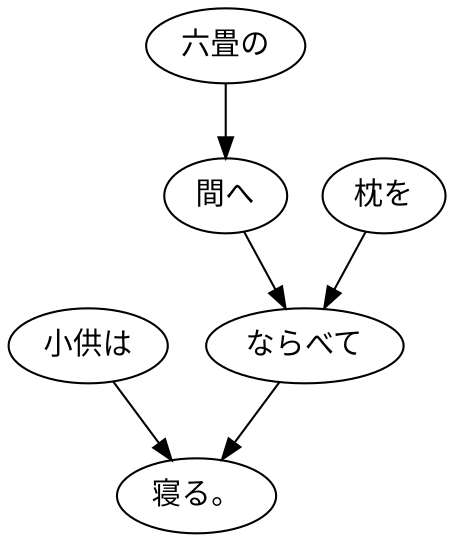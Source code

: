 digraph graph2656 {
	node0 [label="小供は"];
	node1 [label="六畳の"];
	node2 [label="間へ"];
	node3 [label="枕を"];
	node4 [label="ならべて"];
	node5 [label="寝る。"];
	node0 -> node5;
	node1 -> node2;
	node2 -> node4;
	node3 -> node4;
	node4 -> node5;
}
